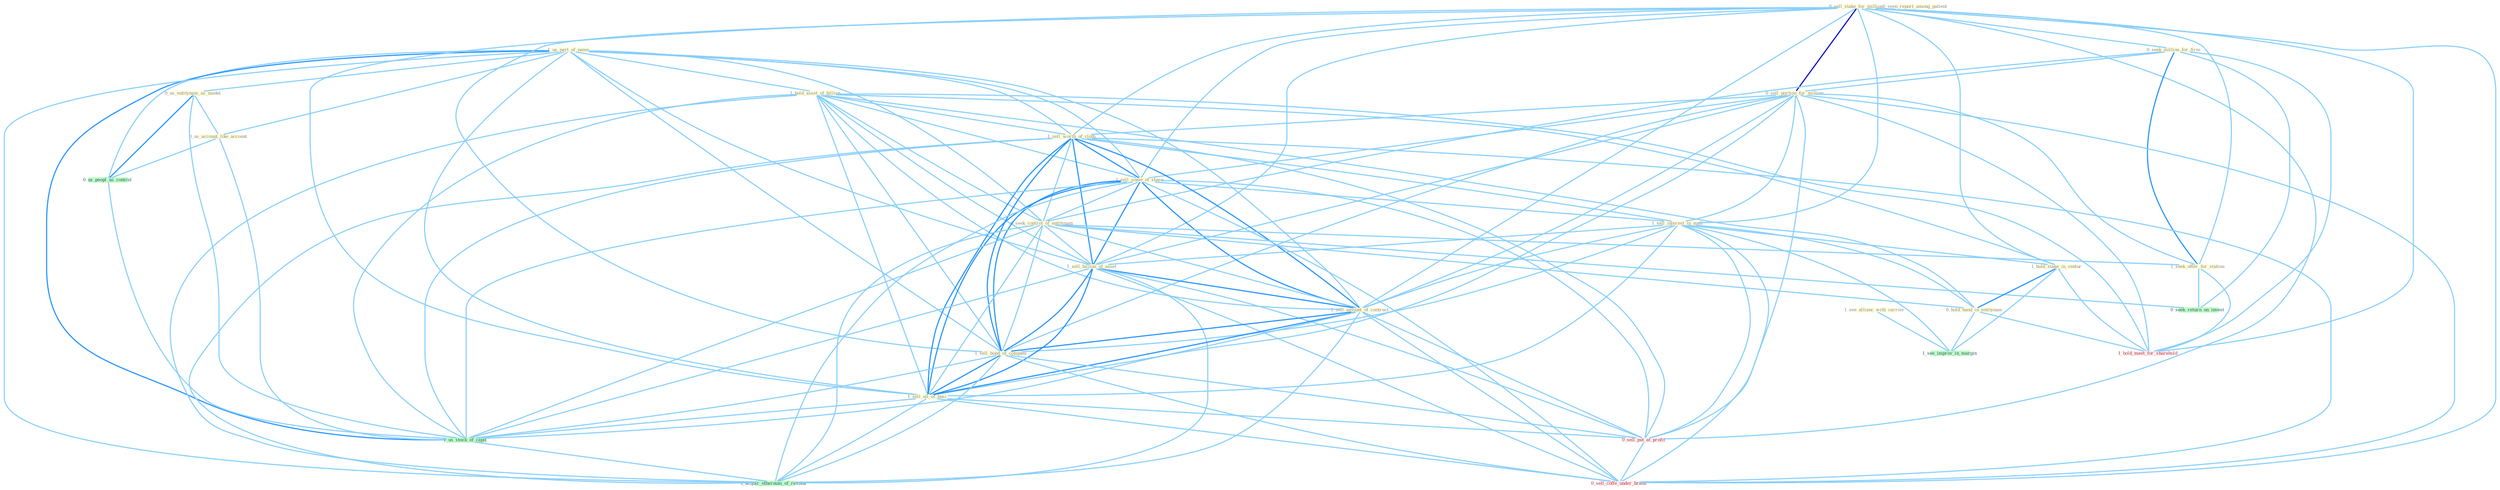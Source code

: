 Graph G{ 
    node
    [shape=polygon,style=filled,width=.5,height=.06,color="#BDFCC9",fixedsize=true,fontsize=4,
    fontcolor="#2f4f4f"];
    {node
    [color="#ffffe0", fontcolor="#8b7d6b"] "1_us_part_of_name " "0_sell_stake_for_million " "0_seek_million_for_firm " "1_hold_asset_of_billion " "0_sell_portion_for_million " "1_sell_worth_of_cloth " "1_see_allianc_with_carrier " "1_sell_some_of_share " "0_seek_control_of_entitynam " "0_seen_report_among_patient " "1_sell_interest_in_mall " "1_sell_billion_of_asset " "0_us_entitynam_as_model " "1_seek_offer_for_station " "1_hold_stake_in_ventur " "0_us_account_like_account " "0_hold_hand_in_entitynam " "1_sell_amount_of_contract " "1_sell_bond_of_compani " "1_sell_all_of_busi "}
{node [color="#fff0f5", fontcolor="#b22222"] "0_sell_put_at_profit " "0_sell_coffe_under_brand " "1_hold_meet_for_sharehold "}
edge [color="#B0E2FF"];

	"1_us_part_of_name " -- "1_hold_asset_of_billion " [w="1", color="#87cefa" ];
	"1_us_part_of_name " -- "1_sell_worth_of_cloth " [w="1", color="#87cefa" ];
	"1_us_part_of_name " -- "1_sell_some_of_share " [w="1", color="#87cefa" ];
	"1_us_part_of_name " -- "0_seek_control_of_entitynam " [w="1", color="#87cefa" ];
	"1_us_part_of_name " -- "1_sell_billion_of_asset " [w="1", color="#87cefa" ];
	"1_us_part_of_name " -- "0_us_entitynam_as_model " [w="1", color="#87cefa" ];
	"1_us_part_of_name " -- "0_us_account_like_account " [w="1", color="#87cefa" ];
	"1_us_part_of_name " -- "1_sell_amount_of_contract " [w="1", color="#87cefa" ];
	"1_us_part_of_name " -- "1_sell_bond_of_compani " [w="1", color="#87cefa" ];
	"1_us_part_of_name " -- "1_sell_all_of_busi " [w="1", color="#87cefa" ];
	"1_us_part_of_name " -- "0_us_peopl_as_control " [w="1", color="#87cefa" ];
	"1_us_part_of_name " -- "1_us_stock_of_capit " [w="2", color="#1e90ff" , len=0.8];
	"1_us_part_of_name " -- "1_acquir_othernum_of_restaur " [w="1", color="#87cefa" ];
	"0_sell_stake_for_million " -- "0_seek_million_for_firm " [w="1", color="#87cefa" ];
	"0_sell_stake_for_million " -- "0_sell_portion_for_million " [w="3", color="#0000cd" , len=0.6];
	"0_sell_stake_for_million " -- "1_sell_worth_of_cloth " [w="1", color="#87cefa" ];
	"0_sell_stake_for_million " -- "1_sell_some_of_share " [w="1", color="#87cefa" ];
	"0_sell_stake_for_million " -- "1_sell_interest_in_mall " [w="1", color="#87cefa" ];
	"0_sell_stake_for_million " -- "1_sell_billion_of_asset " [w="1", color="#87cefa" ];
	"0_sell_stake_for_million " -- "1_seek_offer_for_station " [w="1", color="#87cefa" ];
	"0_sell_stake_for_million " -- "1_hold_stake_in_ventur " [w="1", color="#87cefa" ];
	"0_sell_stake_for_million " -- "1_sell_amount_of_contract " [w="1", color="#87cefa" ];
	"0_sell_stake_for_million " -- "1_sell_bond_of_compani " [w="1", color="#87cefa" ];
	"0_sell_stake_for_million " -- "1_sell_all_of_busi " [w="1", color="#87cefa" ];
	"0_sell_stake_for_million " -- "0_sell_put_at_profit " [w="1", color="#87cefa" ];
	"0_sell_stake_for_million " -- "0_sell_coffe_under_brand " [w="1", color="#87cefa" ];
	"0_sell_stake_for_million " -- "1_hold_meet_for_sharehold " [w="1", color="#87cefa" ];
	"0_seek_million_for_firm " -- "0_sell_portion_for_million " [w="1", color="#87cefa" ];
	"0_seek_million_for_firm " -- "0_seek_control_of_entitynam " [w="1", color="#87cefa" ];
	"0_seek_million_for_firm " -- "1_seek_offer_for_station " [w="2", color="#1e90ff" , len=0.8];
	"0_seek_million_for_firm " -- "0_seek_return_on_invest " [w="1", color="#87cefa" ];
	"0_seek_million_for_firm " -- "1_hold_meet_for_sharehold " [w="1", color="#87cefa" ];
	"1_hold_asset_of_billion " -- "1_sell_worth_of_cloth " [w="1", color="#87cefa" ];
	"1_hold_asset_of_billion " -- "1_sell_some_of_share " [w="1", color="#87cefa" ];
	"1_hold_asset_of_billion " -- "0_seek_control_of_entitynam " [w="1", color="#87cefa" ];
	"1_hold_asset_of_billion " -- "1_sell_billion_of_asset " [w="1", color="#87cefa" ];
	"1_hold_asset_of_billion " -- "1_hold_stake_in_ventur " [w="1", color="#87cefa" ];
	"1_hold_asset_of_billion " -- "0_hold_hand_in_entitynam " [w="1", color="#87cefa" ];
	"1_hold_asset_of_billion " -- "1_sell_amount_of_contract " [w="1", color="#87cefa" ];
	"1_hold_asset_of_billion " -- "1_sell_bond_of_compani " [w="1", color="#87cefa" ];
	"1_hold_asset_of_billion " -- "1_sell_all_of_busi " [w="1", color="#87cefa" ];
	"1_hold_asset_of_billion " -- "1_us_stock_of_capit " [w="1", color="#87cefa" ];
	"1_hold_asset_of_billion " -- "1_hold_meet_for_sharehold " [w="1", color="#87cefa" ];
	"1_hold_asset_of_billion " -- "1_acquir_othernum_of_restaur " [w="1", color="#87cefa" ];
	"0_sell_portion_for_million " -- "1_sell_worth_of_cloth " [w="1", color="#87cefa" ];
	"0_sell_portion_for_million " -- "1_sell_some_of_share " [w="1", color="#87cefa" ];
	"0_sell_portion_for_million " -- "1_sell_interest_in_mall " [w="1", color="#87cefa" ];
	"0_sell_portion_for_million " -- "1_sell_billion_of_asset " [w="1", color="#87cefa" ];
	"0_sell_portion_for_million " -- "1_seek_offer_for_station " [w="1", color="#87cefa" ];
	"0_sell_portion_for_million " -- "1_sell_amount_of_contract " [w="1", color="#87cefa" ];
	"0_sell_portion_for_million " -- "1_sell_bond_of_compani " [w="1", color="#87cefa" ];
	"0_sell_portion_for_million " -- "1_sell_all_of_busi " [w="1", color="#87cefa" ];
	"0_sell_portion_for_million " -- "0_sell_put_at_profit " [w="1", color="#87cefa" ];
	"0_sell_portion_for_million " -- "0_sell_coffe_under_brand " [w="1", color="#87cefa" ];
	"0_sell_portion_for_million " -- "1_hold_meet_for_sharehold " [w="1", color="#87cefa" ];
	"1_sell_worth_of_cloth " -- "1_sell_some_of_share " [w="2", color="#1e90ff" , len=0.8];
	"1_sell_worth_of_cloth " -- "0_seek_control_of_entitynam " [w="1", color="#87cefa" ];
	"1_sell_worth_of_cloth " -- "1_sell_interest_in_mall " [w="1", color="#87cefa" ];
	"1_sell_worth_of_cloth " -- "1_sell_billion_of_asset " [w="2", color="#1e90ff" , len=0.8];
	"1_sell_worth_of_cloth " -- "1_sell_amount_of_contract " [w="2", color="#1e90ff" , len=0.8];
	"1_sell_worth_of_cloth " -- "1_sell_bond_of_compani " [w="2", color="#1e90ff" , len=0.8];
	"1_sell_worth_of_cloth " -- "1_sell_all_of_busi " [w="2", color="#1e90ff" , len=0.8];
	"1_sell_worth_of_cloth " -- "0_sell_put_at_profit " [w="1", color="#87cefa" ];
	"1_sell_worth_of_cloth " -- "1_us_stock_of_capit " [w="1", color="#87cefa" ];
	"1_sell_worth_of_cloth " -- "0_sell_coffe_under_brand " [w="1", color="#87cefa" ];
	"1_sell_worth_of_cloth " -- "1_acquir_othernum_of_restaur " [w="1", color="#87cefa" ];
	"1_see_allianc_with_carrier " -- "1_see_improv_in_margin " [w="1", color="#87cefa" ];
	"1_sell_some_of_share " -- "0_seek_control_of_entitynam " [w="1", color="#87cefa" ];
	"1_sell_some_of_share " -- "1_sell_interest_in_mall " [w="1", color="#87cefa" ];
	"1_sell_some_of_share " -- "1_sell_billion_of_asset " [w="2", color="#1e90ff" , len=0.8];
	"1_sell_some_of_share " -- "1_sell_amount_of_contract " [w="2", color="#1e90ff" , len=0.8];
	"1_sell_some_of_share " -- "1_sell_bond_of_compani " [w="2", color="#1e90ff" , len=0.8];
	"1_sell_some_of_share " -- "1_sell_all_of_busi " [w="2", color="#1e90ff" , len=0.8];
	"1_sell_some_of_share " -- "0_sell_put_at_profit " [w="1", color="#87cefa" ];
	"1_sell_some_of_share " -- "1_us_stock_of_capit " [w="1", color="#87cefa" ];
	"1_sell_some_of_share " -- "0_sell_coffe_under_brand " [w="1", color="#87cefa" ];
	"1_sell_some_of_share " -- "1_acquir_othernum_of_restaur " [w="1", color="#87cefa" ];
	"0_seek_control_of_entitynam " -- "1_sell_billion_of_asset " [w="1", color="#87cefa" ];
	"0_seek_control_of_entitynam " -- "1_seek_offer_for_station " [w="1", color="#87cefa" ];
	"0_seek_control_of_entitynam " -- "0_hold_hand_in_entitynam " [w="1", color="#87cefa" ];
	"0_seek_control_of_entitynam " -- "1_sell_amount_of_contract " [w="1", color="#87cefa" ];
	"0_seek_control_of_entitynam " -- "1_sell_bond_of_compani " [w="1", color="#87cefa" ];
	"0_seek_control_of_entitynam " -- "1_sell_all_of_busi " [w="1", color="#87cefa" ];
	"0_seek_control_of_entitynam " -- "0_seek_return_on_invest " [w="1", color="#87cefa" ];
	"0_seek_control_of_entitynam " -- "1_us_stock_of_capit " [w="1", color="#87cefa" ];
	"0_seek_control_of_entitynam " -- "1_acquir_othernum_of_restaur " [w="1", color="#87cefa" ];
	"1_sell_interest_in_mall " -- "1_sell_billion_of_asset " [w="1", color="#87cefa" ];
	"1_sell_interest_in_mall " -- "1_hold_stake_in_ventur " [w="1", color="#87cefa" ];
	"1_sell_interest_in_mall " -- "0_hold_hand_in_entitynam " [w="1", color="#87cefa" ];
	"1_sell_interest_in_mall " -- "1_sell_amount_of_contract " [w="1", color="#87cefa" ];
	"1_sell_interest_in_mall " -- "1_sell_bond_of_compani " [w="1", color="#87cefa" ];
	"1_sell_interest_in_mall " -- "1_sell_all_of_busi " [w="1", color="#87cefa" ];
	"1_sell_interest_in_mall " -- "0_sell_put_at_profit " [w="1", color="#87cefa" ];
	"1_sell_interest_in_mall " -- "1_see_improv_in_margin " [w="1", color="#87cefa" ];
	"1_sell_interest_in_mall " -- "0_sell_coffe_under_brand " [w="1", color="#87cefa" ];
	"1_sell_billion_of_asset " -- "1_sell_amount_of_contract " [w="2", color="#1e90ff" , len=0.8];
	"1_sell_billion_of_asset " -- "1_sell_bond_of_compani " [w="2", color="#1e90ff" , len=0.8];
	"1_sell_billion_of_asset " -- "1_sell_all_of_busi " [w="2", color="#1e90ff" , len=0.8];
	"1_sell_billion_of_asset " -- "0_sell_put_at_profit " [w="1", color="#87cefa" ];
	"1_sell_billion_of_asset " -- "1_us_stock_of_capit " [w="1", color="#87cefa" ];
	"1_sell_billion_of_asset " -- "0_sell_coffe_under_brand " [w="1", color="#87cefa" ];
	"1_sell_billion_of_asset " -- "1_acquir_othernum_of_restaur " [w="1", color="#87cefa" ];
	"0_us_entitynam_as_model " -- "0_us_account_like_account " [w="1", color="#87cefa" ];
	"0_us_entitynam_as_model " -- "0_us_peopl_as_control " [w="2", color="#1e90ff" , len=0.8];
	"0_us_entitynam_as_model " -- "1_us_stock_of_capit " [w="1", color="#87cefa" ];
	"1_seek_offer_for_station " -- "0_seek_return_on_invest " [w="1", color="#87cefa" ];
	"1_seek_offer_for_station " -- "1_hold_meet_for_sharehold " [w="1", color="#87cefa" ];
	"1_hold_stake_in_ventur " -- "0_hold_hand_in_entitynam " [w="2", color="#1e90ff" , len=0.8];
	"1_hold_stake_in_ventur " -- "1_see_improv_in_margin " [w="1", color="#87cefa" ];
	"1_hold_stake_in_ventur " -- "1_hold_meet_for_sharehold " [w="1", color="#87cefa" ];
	"0_us_account_like_account " -- "0_us_peopl_as_control " [w="1", color="#87cefa" ];
	"0_us_account_like_account " -- "1_us_stock_of_capit " [w="1", color="#87cefa" ];
	"0_hold_hand_in_entitynam " -- "1_see_improv_in_margin " [w="1", color="#87cefa" ];
	"0_hold_hand_in_entitynam " -- "1_hold_meet_for_sharehold " [w="1", color="#87cefa" ];
	"1_sell_amount_of_contract " -- "1_sell_bond_of_compani " [w="2", color="#1e90ff" , len=0.8];
	"1_sell_amount_of_contract " -- "1_sell_all_of_busi " [w="2", color="#1e90ff" , len=0.8];
	"1_sell_amount_of_contract " -- "0_sell_put_at_profit " [w="1", color="#87cefa" ];
	"1_sell_amount_of_contract " -- "1_us_stock_of_capit " [w="1", color="#87cefa" ];
	"1_sell_amount_of_contract " -- "0_sell_coffe_under_brand " [w="1", color="#87cefa" ];
	"1_sell_amount_of_contract " -- "1_acquir_othernum_of_restaur " [w="1", color="#87cefa" ];
	"1_sell_bond_of_compani " -- "1_sell_all_of_busi " [w="2", color="#1e90ff" , len=0.8];
	"1_sell_bond_of_compani " -- "0_sell_put_at_profit " [w="1", color="#87cefa" ];
	"1_sell_bond_of_compani " -- "1_us_stock_of_capit " [w="1", color="#87cefa" ];
	"1_sell_bond_of_compani " -- "0_sell_coffe_under_brand " [w="1", color="#87cefa" ];
	"1_sell_bond_of_compani " -- "1_acquir_othernum_of_restaur " [w="1", color="#87cefa" ];
	"1_sell_all_of_busi " -- "0_sell_put_at_profit " [w="1", color="#87cefa" ];
	"1_sell_all_of_busi " -- "1_us_stock_of_capit " [w="1", color="#87cefa" ];
	"1_sell_all_of_busi " -- "0_sell_coffe_under_brand " [w="1", color="#87cefa" ];
	"1_sell_all_of_busi " -- "1_acquir_othernum_of_restaur " [w="1", color="#87cefa" ];
	"0_us_peopl_as_control " -- "1_us_stock_of_capit " [w="1", color="#87cefa" ];
	"0_sell_put_at_profit " -- "0_sell_coffe_under_brand " [w="1", color="#87cefa" ];
	"1_us_stock_of_capit " -- "1_acquir_othernum_of_restaur " [w="1", color="#87cefa" ];
}